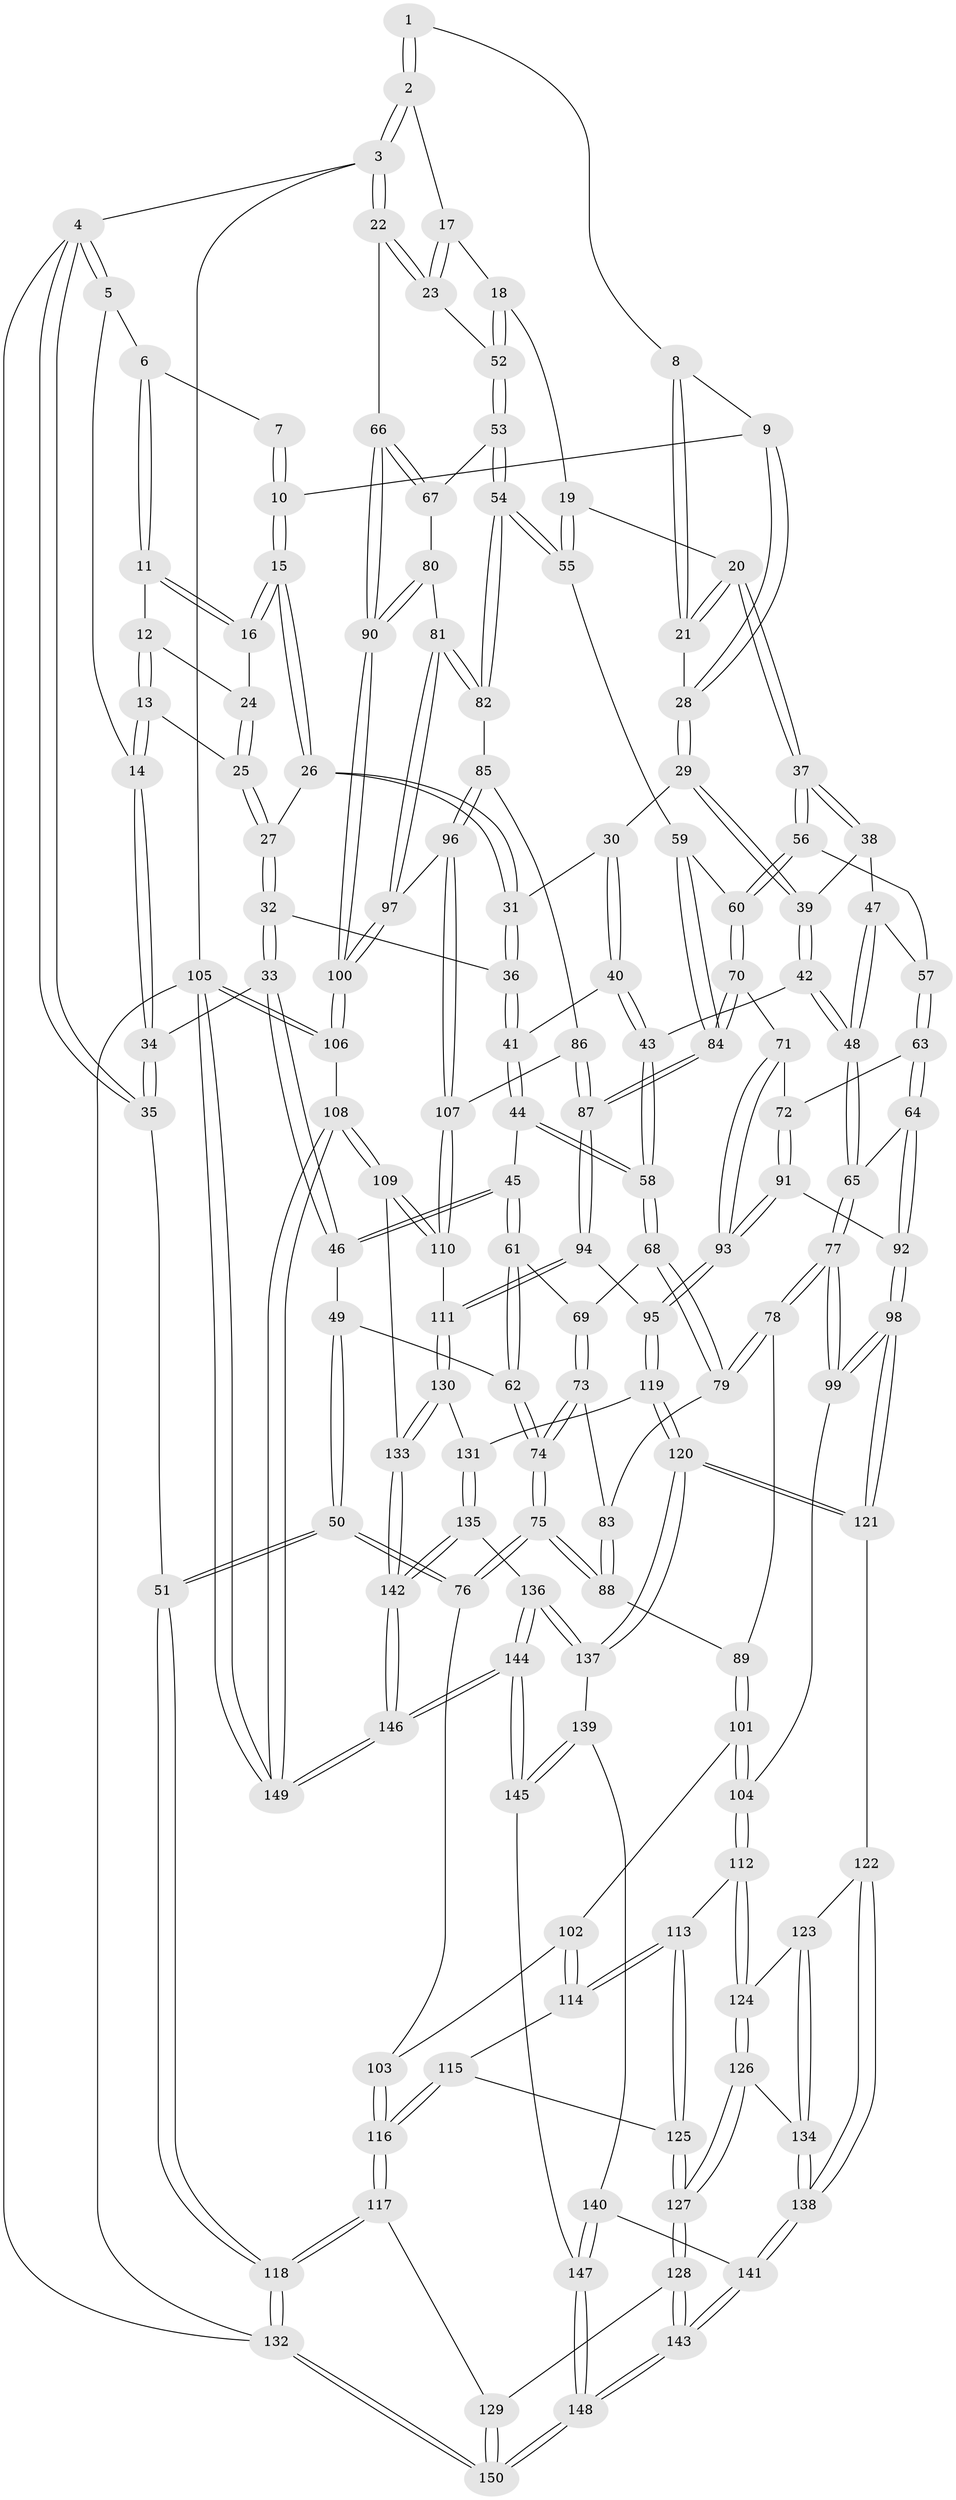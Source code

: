 // Generated by graph-tools (version 1.1) at 2025/38/03/09/25 02:38:49]
// undirected, 150 vertices, 372 edges
graph export_dot {
graph [start="1"]
  node [color=gray90,style=filled];
  1 [pos="+0.6142573921991481+0"];
  2 [pos="+0.9150907662688564+0"];
  3 [pos="+1+0"];
  4 [pos="+0+0"];
  5 [pos="+0+0"];
  6 [pos="+0.2542560696523001+0"];
  7 [pos="+0.3881194413758941+0"];
  8 [pos="+0.6049323740376581+0"];
  9 [pos="+0.436785446117329+0.09111008555388964"];
  10 [pos="+0.42461559951181194+0.0791832676855445"];
  11 [pos="+0.2429615213266644+0"];
  12 [pos="+0.16452436471849077+0.05425871902251042"];
  13 [pos="+0.13615415377799786+0.1058993035806733"];
  14 [pos="+0.08087179317338461+0.11850886894821266"];
  15 [pos="+0.3021534133703189+0.12438827162821474"];
  16 [pos="+0.27917197752586637+0.08162419140747597"];
  17 [pos="+0.8770589052990619+0"];
  18 [pos="+0.717848760604382+0.18693360996009256"];
  19 [pos="+0.7003101569228868+0.19310857796295178"];
  20 [pos="+0.6691890654852426+0.19740168845048922"];
  21 [pos="+0.6092343553830626+0.13594199379505195"];
  22 [pos="+1+0.2225349118546688"];
  23 [pos="+0.9339633288270666+0.22825853090436138"];
  24 [pos="+0.2466397182669689+0.0849291110000249"];
  25 [pos="+0.1505165808605885+0.1139978442121755"];
  26 [pos="+0.2884010759834361+0.1630858619437351"];
  27 [pos="+0.20976289090090244+0.16628894868292468"];
  28 [pos="+0.46909477651867226+0.1286549007398767"];
  29 [pos="+0.4333933237342406+0.20841431253550324"];
  30 [pos="+0.32535424850988315+0.22408157143330965"];
  31 [pos="+0.2986637672990138+0.18790698942268658"];
  32 [pos="+0.17207931051904968+0.23950667468397138"];
  33 [pos="+0.11549586456116334+0.24715382004648478"];
  34 [pos="+0.03023548067373404+0.17021263767400624"];
  35 [pos="+0+0.22950150456739982"];
  36 [pos="+0.20577840285912086+0.26645870518066733"];
  37 [pos="+0.6272542032660243+0.27624649474970503"];
  38 [pos="+0.493375675126662+0.2686669203573243"];
  39 [pos="+0.4520846564122607+0.25393784060238167"];
  40 [pos="+0.32349891978101575+0.2397390927760067"];
  41 [pos="+0.22499498862990666+0.30336702802094634"];
  42 [pos="+0.40058616425394883+0.35100978517579084"];
  43 [pos="+0.34595980884656735+0.31982263031321984"];
  44 [pos="+0.22424076764009893+0.3285626394157305"];
  45 [pos="+0.14896935758179938+0.335747992962097"];
  46 [pos="+0.11282048664217711+0.3041499733342635"];
  47 [pos="+0.485996940381127+0.3302396570965014"];
  48 [pos="+0.40570067364232204+0.3619338584764412"];
  49 [pos="+0.07992877371605436+0.32999533469298914"];
  50 [pos="+0+0.45847762490844784"];
  51 [pos="+0+0.4516467981986564"];
  52 [pos="+0.9243401382297767+0.23340685329913866"];
  53 [pos="+0.9127731250833044+0.2742877021125836"];
  54 [pos="+0.830681755090213+0.3820779497652738"];
  55 [pos="+0.7947107380591447+0.38552172954184427"];
  56 [pos="+0.6272059031194095+0.2766542674264812"];
  57 [pos="+0.5209211497252855+0.3439661245298579"];
  58 [pos="+0.25098014091575926+0.3686362252008969"];
  59 [pos="+0.7918839792343576+0.3873632858763971"];
  60 [pos="+0.6316236051485359+0.309149206651266"];
  61 [pos="+0.14218093590269207+0.3764194125718318"];
  62 [pos="+0.1317262814730919+0.38587644715623887"];
  63 [pos="+0.4863950067070276+0.4181872573914583"];
  64 [pos="+0.4461103159639107+0.42383899320518575"];
  65 [pos="+0.41660990200544545+0.415716286260295"];
  66 [pos="+1+0.33074116274139603"];
  67 [pos="+0.9471004537737616+0.3903983370229777"];
  68 [pos="+0.2501054096744268+0.3788464023775546"];
  69 [pos="+0.1541923044671105+0.38301171404084877"];
  70 [pos="+0.6319340602087877+0.3926798156754543"];
  71 [pos="+0.6079240113936761+0.4050860368426632"];
  72 [pos="+0.5330034097485142+0.4308742415781163"];
  73 [pos="+0.18129138788454865+0.4234518721766466"];
  74 [pos="+0.05914760536429891+0.4667603551392083"];
  75 [pos="+0.04263855881989008+0.4787530473529776"];
  76 [pos="+0.0083384523214165+0.4890308620483414"];
  77 [pos="+0.32935115214541827+0.49940789132214897"];
  78 [pos="+0.256132347031762+0.4092549736060012"];
  79 [pos="+0.25160153187542217+0.40155197350175376"];
  80 [pos="+0.9505087831124561+0.4276845419735928"];
  81 [pos="+0.9307012120242558+0.4543604316445326"];
  82 [pos="+0.8365163615775959+0.3920981349740207"];
  83 [pos="+0.19066580826121976+0.4243042056334211"];
  84 [pos="+0.7029405420597439+0.4795627278410397"];
  85 [pos="+0.838733145661694+0.46100093330475483"];
  86 [pos="+0.7460134751522877+0.506472887637968"];
  87 [pos="+0.7073942726568515+0.5119375618582837"];
  88 [pos="+0.17867407475738245+0.4969721906534419"];
  89 [pos="+0.1797038188042631+0.49748716766987167"];
  90 [pos="+1+0.42723815539805143"];
  91 [pos="+0.5507448111906605+0.5635295910918663"];
  92 [pos="+0.5026829247895317+0.5599963555202703"];
  93 [pos="+0.5520776978652555+0.5641517612195694"];
  94 [pos="+0.6843555482281817+0.6001526454494285"];
  95 [pos="+0.6115678006787081+0.6014161557647973"];
  96 [pos="+0.9026064440842091+0.5243069681369904"];
  97 [pos="+0.9227146735676133+0.5184901502663408"];
  98 [pos="+0.4010944169464658+0.6001506287119237"];
  99 [pos="+0.3228166325597329+0.5394921809687512"];
  100 [pos="+1+0.6822097063506042"];
  101 [pos="+0.21918278998039226+0.5313362733296545"];
  102 [pos="+0.08309074114211194+0.5603946162546957"];
  103 [pos="+0.04164419458770465+0.5273320091935108"];
  104 [pos="+0.27110702387353275+0.5678701990087723"];
  105 [pos="+1+1"];
  106 [pos="+1+0.8516891150122338"];
  107 [pos="+0.902221086802245+0.5245880781408732"];
  108 [pos="+0.9129011598110115+0.7978478939609474"];
  109 [pos="+0.8321140068416935+0.7600349788851081"];
  110 [pos="+0.9004967865496296+0.5270103356015703"];
  111 [pos="+0.7114142667116965+0.6338665009112928"];
  112 [pos="+0.23744678325770616+0.6146835210932342"];
  113 [pos="+0.22837344923273242+0.6168331211063262"];
  114 [pos="+0.11760164427027459+0.5922433619227118"];
  115 [pos="+0.10495293376980219+0.6703344790886234"];
  116 [pos="+0.0647226030615601+0.6981413001827677"];
  117 [pos="+0+0.8194243903167436"];
  118 [pos="+0+0.8371444871337715"];
  119 [pos="+0.5067413322527119+0.7269560582070143"];
  120 [pos="+0.45275534799690054+0.7454707424812188"];
  121 [pos="+0.42119424064845823+0.7221019008320027"];
  122 [pos="+0.38747825990938123+0.7305346422742294"];
  123 [pos="+0.31103489669246764+0.7219465970451325"];
  124 [pos="+0.26956414185459343+0.7108096855412381"];
  125 [pos="+0.16193787510881322+0.686258455060351"];
  126 [pos="+0.21949244448631985+0.7779601639916544"];
  127 [pos="+0.16042338573046389+0.799400688087221"];
  128 [pos="+0.11951921245007967+0.8361963233786723"];
  129 [pos="+0.0901134812802117+0.8462599282577206"];
  130 [pos="+0.7502280347343854+0.705902145202512"];
  131 [pos="+0.5484440818399161+0.7490825308657181"];
  132 [pos="+0+1"];
  133 [pos="+0.7782591890490964+0.7467456399647362"];
  134 [pos="+0.2943068229219235+0.8258432062409182"];
  135 [pos="+0.6115969039592764+0.8124455172322986"];
  136 [pos="+0.5363052163008203+0.8496826233756783"];
  137 [pos="+0.4543644083525104+0.7684602715734818"];
  138 [pos="+0.3069889668674914+0.8376083650572875"];
  139 [pos="+0.44668773518632365+0.7889043018078988"];
  140 [pos="+0.37959698476107695+0.8596693752780702"];
  141 [pos="+0.3086794250452173+0.844545276307017"];
  142 [pos="+0.6935149133016837+0.8287744453257183"];
  143 [pos="+0.2754895688041034+0.9161756763732761"];
  144 [pos="+0.5477515590369837+1"];
  145 [pos="+0.4904844254557799+1"];
  146 [pos="+0.5894038321635721+1"];
  147 [pos="+0.43567756488687437+1"];
  148 [pos="+0.35495004664029783+1"];
  149 [pos="+0.6425536979972186+1"];
  150 [pos="+0.21859798409219905+1"];
  1 -- 2;
  1 -- 2;
  1 -- 8;
  2 -- 3;
  2 -- 3;
  2 -- 17;
  3 -- 4;
  3 -- 22;
  3 -- 22;
  3 -- 105;
  4 -- 5;
  4 -- 5;
  4 -- 35;
  4 -- 35;
  4 -- 132;
  5 -- 6;
  5 -- 14;
  6 -- 7;
  6 -- 11;
  6 -- 11;
  7 -- 10;
  7 -- 10;
  8 -- 9;
  8 -- 21;
  8 -- 21;
  9 -- 10;
  9 -- 28;
  9 -- 28;
  10 -- 15;
  10 -- 15;
  11 -- 12;
  11 -- 16;
  11 -- 16;
  12 -- 13;
  12 -- 13;
  12 -- 24;
  13 -- 14;
  13 -- 14;
  13 -- 25;
  14 -- 34;
  14 -- 34;
  15 -- 16;
  15 -- 16;
  15 -- 26;
  15 -- 26;
  16 -- 24;
  17 -- 18;
  17 -- 23;
  17 -- 23;
  18 -- 19;
  18 -- 52;
  18 -- 52;
  19 -- 20;
  19 -- 55;
  19 -- 55;
  20 -- 21;
  20 -- 21;
  20 -- 37;
  20 -- 37;
  21 -- 28;
  22 -- 23;
  22 -- 23;
  22 -- 66;
  23 -- 52;
  24 -- 25;
  24 -- 25;
  25 -- 27;
  25 -- 27;
  26 -- 27;
  26 -- 31;
  26 -- 31;
  27 -- 32;
  27 -- 32;
  28 -- 29;
  28 -- 29;
  29 -- 30;
  29 -- 39;
  29 -- 39;
  30 -- 31;
  30 -- 40;
  30 -- 40;
  31 -- 36;
  31 -- 36;
  32 -- 33;
  32 -- 33;
  32 -- 36;
  33 -- 34;
  33 -- 46;
  33 -- 46;
  34 -- 35;
  34 -- 35;
  35 -- 51;
  36 -- 41;
  36 -- 41;
  37 -- 38;
  37 -- 38;
  37 -- 56;
  37 -- 56;
  38 -- 39;
  38 -- 47;
  39 -- 42;
  39 -- 42;
  40 -- 41;
  40 -- 43;
  40 -- 43;
  41 -- 44;
  41 -- 44;
  42 -- 43;
  42 -- 48;
  42 -- 48;
  43 -- 58;
  43 -- 58;
  44 -- 45;
  44 -- 58;
  44 -- 58;
  45 -- 46;
  45 -- 46;
  45 -- 61;
  45 -- 61;
  46 -- 49;
  47 -- 48;
  47 -- 48;
  47 -- 57;
  48 -- 65;
  48 -- 65;
  49 -- 50;
  49 -- 50;
  49 -- 62;
  50 -- 51;
  50 -- 51;
  50 -- 76;
  50 -- 76;
  51 -- 118;
  51 -- 118;
  52 -- 53;
  52 -- 53;
  53 -- 54;
  53 -- 54;
  53 -- 67;
  54 -- 55;
  54 -- 55;
  54 -- 82;
  54 -- 82;
  55 -- 59;
  56 -- 57;
  56 -- 60;
  56 -- 60;
  57 -- 63;
  57 -- 63;
  58 -- 68;
  58 -- 68;
  59 -- 60;
  59 -- 84;
  59 -- 84;
  60 -- 70;
  60 -- 70;
  61 -- 62;
  61 -- 62;
  61 -- 69;
  62 -- 74;
  62 -- 74;
  63 -- 64;
  63 -- 64;
  63 -- 72;
  64 -- 65;
  64 -- 92;
  64 -- 92;
  65 -- 77;
  65 -- 77;
  66 -- 67;
  66 -- 67;
  66 -- 90;
  66 -- 90;
  67 -- 80;
  68 -- 69;
  68 -- 79;
  68 -- 79;
  69 -- 73;
  69 -- 73;
  70 -- 71;
  70 -- 84;
  70 -- 84;
  71 -- 72;
  71 -- 93;
  71 -- 93;
  72 -- 91;
  72 -- 91;
  73 -- 74;
  73 -- 74;
  73 -- 83;
  74 -- 75;
  74 -- 75;
  75 -- 76;
  75 -- 76;
  75 -- 88;
  75 -- 88;
  76 -- 103;
  77 -- 78;
  77 -- 78;
  77 -- 99;
  77 -- 99;
  78 -- 79;
  78 -- 79;
  78 -- 89;
  79 -- 83;
  80 -- 81;
  80 -- 90;
  80 -- 90;
  81 -- 82;
  81 -- 82;
  81 -- 97;
  81 -- 97;
  82 -- 85;
  83 -- 88;
  83 -- 88;
  84 -- 87;
  84 -- 87;
  85 -- 86;
  85 -- 96;
  85 -- 96;
  86 -- 87;
  86 -- 87;
  86 -- 107;
  87 -- 94;
  87 -- 94;
  88 -- 89;
  89 -- 101;
  89 -- 101;
  90 -- 100;
  90 -- 100;
  91 -- 92;
  91 -- 93;
  91 -- 93;
  92 -- 98;
  92 -- 98;
  93 -- 95;
  93 -- 95;
  94 -- 95;
  94 -- 111;
  94 -- 111;
  95 -- 119;
  95 -- 119;
  96 -- 97;
  96 -- 107;
  96 -- 107;
  97 -- 100;
  97 -- 100;
  98 -- 99;
  98 -- 99;
  98 -- 121;
  98 -- 121;
  99 -- 104;
  100 -- 106;
  100 -- 106;
  101 -- 102;
  101 -- 104;
  101 -- 104;
  102 -- 103;
  102 -- 114;
  102 -- 114;
  103 -- 116;
  103 -- 116;
  104 -- 112;
  104 -- 112;
  105 -- 106;
  105 -- 106;
  105 -- 149;
  105 -- 149;
  105 -- 132;
  106 -- 108;
  107 -- 110;
  107 -- 110;
  108 -- 109;
  108 -- 109;
  108 -- 149;
  108 -- 149;
  109 -- 110;
  109 -- 110;
  109 -- 133;
  110 -- 111;
  111 -- 130;
  111 -- 130;
  112 -- 113;
  112 -- 124;
  112 -- 124;
  113 -- 114;
  113 -- 114;
  113 -- 125;
  113 -- 125;
  114 -- 115;
  115 -- 116;
  115 -- 116;
  115 -- 125;
  116 -- 117;
  116 -- 117;
  117 -- 118;
  117 -- 118;
  117 -- 129;
  118 -- 132;
  118 -- 132;
  119 -- 120;
  119 -- 120;
  119 -- 131;
  120 -- 121;
  120 -- 121;
  120 -- 137;
  120 -- 137;
  121 -- 122;
  122 -- 123;
  122 -- 138;
  122 -- 138;
  123 -- 124;
  123 -- 134;
  123 -- 134;
  124 -- 126;
  124 -- 126;
  125 -- 127;
  125 -- 127;
  126 -- 127;
  126 -- 127;
  126 -- 134;
  127 -- 128;
  127 -- 128;
  128 -- 129;
  128 -- 143;
  128 -- 143;
  129 -- 150;
  129 -- 150;
  130 -- 131;
  130 -- 133;
  130 -- 133;
  131 -- 135;
  131 -- 135;
  132 -- 150;
  132 -- 150;
  133 -- 142;
  133 -- 142;
  134 -- 138;
  134 -- 138;
  135 -- 136;
  135 -- 142;
  135 -- 142;
  136 -- 137;
  136 -- 137;
  136 -- 144;
  136 -- 144;
  137 -- 139;
  138 -- 141;
  138 -- 141;
  139 -- 140;
  139 -- 145;
  139 -- 145;
  140 -- 141;
  140 -- 147;
  140 -- 147;
  141 -- 143;
  141 -- 143;
  142 -- 146;
  142 -- 146;
  143 -- 148;
  143 -- 148;
  144 -- 145;
  144 -- 145;
  144 -- 146;
  144 -- 146;
  145 -- 147;
  146 -- 149;
  146 -- 149;
  147 -- 148;
  147 -- 148;
  148 -- 150;
  148 -- 150;
}
